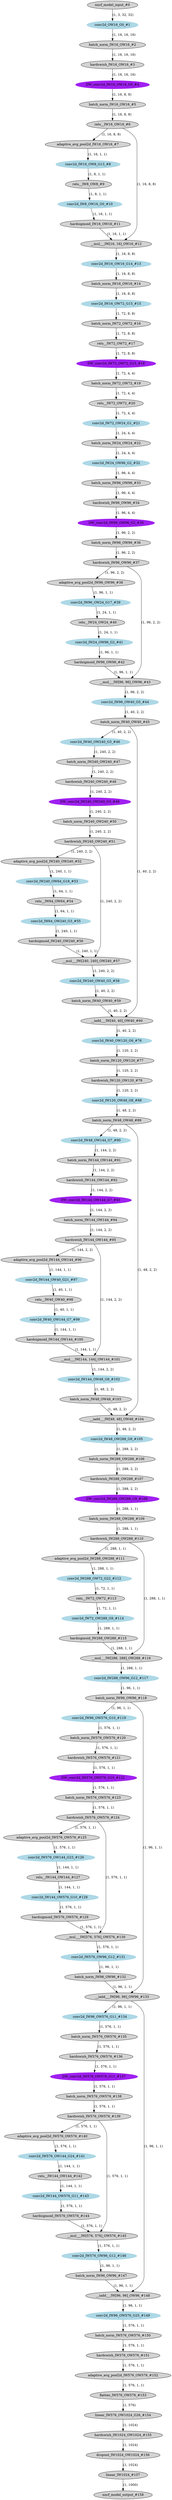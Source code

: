 strict digraph  {
"0 /nncf_model_input_0" [id=0, label="nncf_model_input_#0", style=filled, type=nncf_model_input];
"1 MobileNetV3/Sequential[features]/ConvBNActivation[0]/NNCFConv2d[0]/conv2d_0" [color=lightblue, id=1, label="conv2d_OW16_G0_#1", style=filled, type=conv2d];
"2 MobileNetV3/Sequential[features]/ConvBNActivation[0]/NNCFBatchNorm2d[1]/batch_norm_0" [id=2, label="batch_norm_IW16_OW16_#2", style=filled, type=batch_norm];
"3 MobileNetV3/Sequential[features]/ConvBNActivation[0]/Hardswish[2]/hardswish_0" [id=3, label="hardswish_IW16_OW16_#3", style=filled, type=hardswish];
"4 MobileNetV3/Sequential[features]/InvertedResidual[1]/Sequential[block]/ConvBNActivation[0]/NNCFConv2d[0]/conv2d_0" [color=purple, id=4, label="DW_conv2d_IW16_OW16_G0_#4", style=filled, type=conv2d];
"5 MobileNetV3/Sequential[features]/InvertedResidual[1]/Sequential[block]/ConvBNActivation[0]/NNCFBatchNorm2d[1]/batch_norm_0" [id=5, label="batch_norm_IW16_OW16_#5", style=filled, type=batch_norm];
"6 MobileNetV3/Sequential[features]/InvertedResidual[1]/Sequential[block]/ConvBNActivation[0]/ReLU[2]/relu__0" [id=6, label="relu__IW16_OW16_#6", style=filled, type=relu_];
"7 MobileNetV3/Sequential[features]/InvertedResidual[1]/Sequential[block]/SqueezeExcitation[1]/adaptive_avg_pool2d_0" [id=7, label="adaptive_avg_pool2d_IW16_OW16_#7", style=filled, type=adaptive_avg_pool2d];
"8 MobileNetV3/Sequential[features]/InvertedResidual[1]/Sequential[block]/SqueezeExcitation[1]/NNCFConv2d[fc1]/conv2d_0" [color=lightblue, id=8, label="conv2d_IW16_OW8_G13_#8", style=filled, type=conv2d];
"9 MobileNetV3/Sequential[features]/InvertedResidual[1]/Sequential[block]/SqueezeExcitation[1]/ReLU[relu]/relu__0" [id=9, label="relu__IW8_OW8_#9", style=filled, type=relu_];
"10 MobileNetV3/Sequential[features]/InvertedResidual[1]/Sequential[block]/SqueezeExcitation[1]/NNCFConv2d[fc2]/conv2d_0" [color=lightblue, id=10, label="conv2d_IW8_OW16_G0_#10", style=filled, type=conv2d];
"11 MobileNetV3/Sequential[features]/InvertedResidual[1]/Sequential[block]/SqueezeExcitation[1]/hardsigmoid_0" [id=11, label="hardsigmoid_IW16_OW16_#11", style=filled, type=hardsigmoid];
"12 MobileNetV3/Sequential[features]/InvertedResidual[1]/Sequential[block]/SqueezeExcitation[1]/__mul___0" [id=12, label="__mul___IW[16, 16]_OW16_#12", style=filled, type=__mul__];
"13 MobileNetV3/Sequential[features]/InvertedResidual[1]/Sequential[block]/ConvBNActivation[2]/NNCFConv2d[0]/conv2d_0" [color=lightblue, id=13, label="conv2d_IW16_OW16_G14_#13", style=filled, type=conv2d];
"14 MobileNetV3/Sequential[features]/InvertedResidual[1]/Sequential[block]/ConvBNActivation[2]/NNCFBatchNorm2d[1]/batch_norm_0" [id=14, label="batch_norm_IW16_OW16_#14", style=filled, type=batch_norm];
"15 MobileNetV3/Sequential[features]/InvertedResidual[2]/Sequential[block]/ConvBNActivation[0]/NNCFConv2d[0]/conv2d_0" [color=lightblue, id=15, label="conv2d_IW16_OW72_G15_#15", style=filled, type=conv2d];
"16 MobileNetV3/Sequential[features]/InvertedResidual[2]/Sequential[block]/ConvBNActivation[0]/NNCFBatchNorm2d[1]/batch_norm_0" [id=16, label="batch_norm_IW72_OW72_#16", style=filled, type=batch_norm];
"17 MobileNetV3/Sequential[features]/InvertedResidual[2]/Sequential[block]/ConvBNActivation[0]/ReLU[2]/relu__0" [id=17, label="relu__IW72_OW72_#17", style=filled, type=relu_];
"18 MobileNetV3/Sequential[features]/InvertedResidual[2]/Sequential[block]/ConvBNActivation[1]/NNCFConv2d[0]/conv2d_0" [color=purple, id=18, label="DW_conv2d_IW72_OW72_G15_#18", style=filled, type=conv2d];
"19 MobileNetV3/Sequential[features]/InvertedResidual[2]/Sequential[block]/ConvBNActivation[1]/NNCFBatchNorm2d[1]/batch_norm_0" [id=19, label="batch_norm_IW72_OW72_#19", style=filled, type=batch_norm];
"20 MobileNetV3/Sequential[features]/InvertedResidual[2]/Sequential[block]/ConvBNActivation[1]/ReLU[2]/relu__0" [id=20, label="relu__IW72_OW72_#20", style=filled, type=relu_];
"21 MobileNetV3/Sequential[features]/InvertedResidual[2]/Sequential[block]/ConvBNActivation[2]/NNCFConv2d[0]/conv2d_0" [color=lightblue, id=21, label="conv2d_IW72_OW24_G1_#21", style=filled, type=conv2d];
"22 MobileNetV3/Sequential[features]/InvertedResidual[2]/Sequential[block]/ConvBNActivation[2]/NNCFBatchNorm2d[1]/batch_norm_0" [id=22, label="batch_norm_IW24_OW24_#22", style=filled, type=batch_norm];
"23 MobileNetV3/Sequential[features]/InvertedResidual[4]/Sequential[block]/ConvBNActivation[0]/NNCFConv2d[0]/conv2d_0" [color=lightblue, id=23, label="conv2d_IW24_OW96_G2_#32", style=filled, type=conv2d];
"24 MobileNetV3/Sequential[features]/InvertedResidual[4]/Sequential[block]/ConvBNActivation[0]/NNCFBatchNorm2d[1]/batch_norm_0" [id=24, label="batch_norm_IW96_OW96_#33", style=filled, type=batch_norm];
"25 MobileNetV3/Sequential[features]/InvertedResidual[4]/Sequential[block]/ConvBNActivation[0]/Hardswish[2]/hardswish_0" [id=25, label="hardswish_IW96_OW96_#34", style=filled, type=hardswish];
"26 MobileNetV3/Sequential[features]/InvertedResidual[4]/Sequential[block]/ConvBNActivation[1]/NNCFConv2d[0]/conv2d_0" [color=purple, id=26, label="DW_conv2d_IW96_OW96_G2_#35", style=filled, type=conv2d];
"27 MobileNetV3/Sequential[features]/InvertedResidual[4]/Sequential[block]/ConvBNActivation[1]/NNCFBatchNorm2d[1]/batch_norm_0" [id=27, label="batch_norm_IW96_OW96_#36", style=filled, type=batch_norm];
"28 MobileNetV3/Sequential[features]/InvertedResidual[4]/Sequential[block]/ConvBNActivation[1]/Hardswish[2]/hardswish_0" [id=28, label="hardswish_IW96_OW96_#37", style=filled, type=hardswish];
"29 MobileNetV3/Sequential[features]/InvertedResidual[4]/Sequential[block]/SqueezeExcitation[2]/adaptive_avg_pool2d_0" [id=29, label="adaptive_avg_pool2d_IW96_OW96_#38", style=filled, type=adaptive_avg_pool2d];
"30 MobileNetV3/Sequential[features]/InvertedResidual[4]/Sequential[block]/SqueezeExcitation[2]/NNCFConv2d[fc1]/conv2d_0" [color=lightblue, id=30, label="conv2d_IW96_OW24_G17_#39", style=filled, type=conv2d];
"31 MobileNetV3/Sequential[features]/InvertedResidual[4]/Sequential[block]/SqueezeExcitation[2]/ReLU[relu]/relu__0" [id=31, label="relu__IW24_OW24_#40", style=filled, type=relu_];
"32 MobileNetV3/Sequential[features]/InvertedResidual[4]/Sequential[block]/SqueezeExcitation[2]/NNCFConv2d[fc2]/conv2d_0" [color=lightblue, id=32, label="conv2d_IW24_OW96_G2_#41", style=filled, type=conv2d];
"33 MobileNetV3/Sequential[features]/InvertedResidual[4]/Sequential[block]/SqueezeExcitation[2]/hardsigmoid_0" [id=33, label="hardsigmoid_IW96_OW96_#42", style=filled, type=hardsigmoid];
"34 MobileNetV3/Sequential[features]/InvertedResidual[4]/Sequential[block]/SqueezeExcitation[2]/__mul___0" [id=34, label="__mul___IW[96, 96]_OW96_#43", style=filled, type=__mul__];
"35 MobileNetV3/Sequential[features]/InvertedResidual[4]/Sequential[block]/ConvBNActivation[3]/NNCFConv2d[0]/conv2d_0" [color=lightblue, id=35, label="conv2d_IW96_OW40_G5_#44", style=filled, type=conv2d];
"36 MobileNetV3/Sequential[features]/InvertedResidual[4]/Sequential[block]/ConvBNActivation[3]/NNCFBatchNorm2d[1]/batch_norm_0" [id=36, label="batch_norm_IW40_OW40_#45", style=filled, type=batch_norm];
"37 MobileNetV3/Sequential[features]/InvertedResidual[5]/Sequential[block]/ConvBNActivation[0]/NNCFConv2d[0]/conv2d_0" [color=lightblue, id=37, label="conv2d_IW40_OW240_G3_#46", style=filled, type=conv2d];
"38 MobileNetV3/Sequential[features]/InvertedResidual[5]/Sequential[block]/ConvBNActivation[0]/NNCFBatchNorm2d[1]/batch_norm_0" [id=38, label="batch_norm_IW240_OW240_#47", style=filled, type=batch_norm];
"39 MobileNetV3/Sequential[features]/InvertedResidual[5]/Sequential[block]/ConvBNActivation[0]/Hardswish[2]/hardswish_0" [id=39, label="hardswish_IW240_OW240_#48", style=filled, type=hardswish];
"40 MobileNetV3/Sequential[features]/InvertedResidual[5]/Sequential[block]/ConvBNActivation[1]/NNCFConv2d[0]/conv2d_0" [color=purple, id=40, label="DW_conv2d_IW240_OW240_G3_#49", style=filled, type=conv2d];
"41 MobileNetV3/Sequential[features]/InvertedResidual[5]/Sequential[block]/ConvBNActivation[1]/NNCFBatchNorm2d[1]/batch_norm_0" [id=41, label="batch_norm_IW240_OW240_#50", style=filled, type=batch_norm];
"42 MobileNetV3/Sequential[features]/InvertedResidual[5]/Sequential[block]/ConvBNActivation[1]/Hardswish[2]/hardswish_0" [id=42, label="hardswish_IW240_OW240_#51", style=filled, type=hardswish];
"43 MobileNetV3/Sequential[features]/InvertedResidual[5]/Sequential[block]/SqueezeExcitation[2]/adaptive_avg_pool2d_0" [id=43, label="adaptive_avg_pool2d_IW240_OW240_#52", style=filled, type=adaptive_avg_pool2d];
"44 MobileNetV3/Sequential[features]/InvertedResidual[5]/Sequential[block]/SqueezeExcitation[2]/NNCFConv2d[fc1]/conv2d_0" [color=lightblue, id=44, label="conv2d_IW240_OW64_G18_#53", style=filled, type=conv2d];
"45 MobileNetV3/Sequential[features]/InvertedResidual[5]/Sequential[block]/SqueezeExcitation[2]/ReLU[relu]/relu__0" [id=45, label="relu__IW64_OW64_#54", style=filled, type=relu_];
"46 MobileNetV3/Sequential[features]/InvertedResidual[5]/Sequential[block]/SqueezeExcitation[2]/NNCFConv2d[fc2]/conv2d_0" [color=lightblue, id=46, label="conv2d_IW64_OW240_G3_#55", style=filled, type=conv2d];
"47 MobileNetV3/Sequential[features]/InvertedResidual[5]/Sequential[block]/SqueezeExcitation[2]/hardsigmoid_0" [id=47, label="hardsigmoid_IW240_OW240_#56", style=filled, type=hardsigmoid];
"48 MobileNetV3/Sequential[features]/InvertedResidual[5]/Sequential[block]/SqueezeExcitation[2]/__mul___0" [id=48, label="__mul___IW[240, 240]_OW240_#57", style=filled, type=__mul__];
"49 MobileNetV3/Sequential[features]/InvertedResidual[5]/Sequential[block]/ConvBNActivation[3]/NNCFConv2d[0]/conv2d_0" [color=lightblue, id=49, label="conv2d_IW240_OW40_G5_#58", style=filled, type=conv2d];
"50 MobileNetV3/Sequential[features]/InvertedResidual[5]/Sequential[block]/ConvBNActivation[3]/NNCFBatchNorm2d[1]/batch_norm_0" [id=50, label="batch_norm_IW40_OW40_#59", style=filled, type=batch_norm];
"51 MobileNetV3/Sequential[features]/InvertedResidual[5]/__iadd___0" [id=51, label="__iadd___IW[40, 40]_OW40_#60", style=filled, type=__iadd__];
"52 MobileNetV3/Sequential[features]/InvertedResidual[7]/Sequential[block]/ConvBNActivation[0]/NNCFConv2d[0]/conv2d_0" [color=lightblue, id=52, label="conv2d_IW40_OW120_G6_#76", style=filled, type=conv2d];
"53 MobileNetV3/Sequential[features]/InvertedResidual[7]/Sequential[block]/ConvBNActivation[0]/NNCFBatchNorm2d[1]/batch_norm_0" [id=53, label="batch_norm_IW120_OW120_#77", style=filled, type=batch_norm];
"54 MobileNetV3/Sequential[features]/InvertedResidual[7]/Sequential[block]/ConvBNActivation[0]/Hardswish[2]/hardswish_0" [id=54, label="hardswish_IW120_OW120_#78", style=filled, type=hardswish];
"55 MobileNetV3/Sequential[features]/InvertedResidual[7]/Sequential[block]/ConvBNActivation[3]/NNCFConv2d[0]/conv2d_0" [color=lightblue, id=55, label="conv2d_IW120_OW48_G8_#88", style=filled, type=conv2d];
"56 MobileNetV3/Sequential[features]/InvertedResidual[7]/Sequential[block]/ConvBNActivation[3]/NNCFBatchNorm2d[1]/batch_norm_0" [id=56, label="batch_norm_IW48_OW48_#89", style=filled, type=batch_norm];
"57 MobileNetV3/Sequential[features]/InvertedResidual[8]/Sequential[block]/ConvBNActivation[0]/NNCFConv2d[0]/conv2d_0" [color=lightblue, id=57, label="conv2d_IW48_OW144_G7_#90", style=filled, type=conv2d];
"58 MobileNetV3/Sequential[features]/InvertedResidual[8]/Sequential[block]/ConvBNActivation[0]/NNCFBatchNorm2d[1]/batch_norm_0" [id=58, label="batch_norm_IW144_OW144_#91", style=filled, type=batch_norm];
"59 MobileNetV3/Sequential[features]/InvertedResidual[8]/Sequential[block]/ConvBNActivation[0]/Hardswish[2]/hardswish_0" [id=59, label="hardswish_IW144_OW144_#92", style=filled, type=hardswish];
"60 MobileNetV3/Sequential[features]/InvertedResidual[8]/Sequential[block]/ConvBNActivation[1]/NNCFConv2d[0]/conv2d_0" [color=purple, id=60, label="DW_conv2d_IW144_OW144_G7_#93", style=filled, type=conv2d];
"61 MobileNetV3/Sequential[features]/InvertedResidual[8]/Sequential[block]/ConvBNActivation[1]/NNCFBatchNorm2d[1]/batch_norm_0" [id=61, label="batch_norm_IW144_OW144_#94", style=filled, type=batch_norm];
"62 MobileNetV3/Sequential[features]/InvertedResidual[8]/Sequential[block]/ConvBNActivation[1]/Hardswish[2]/hardswish_0" [id=62, label="hardswish_IW144_OW144_#95", style=filled, type=hardswish];
"63 MobileNetV3/Sequential[features]/InvertedResidual[8]/Sequential[block]/SqueezeExcitation[2]/adaptive_avg_pool2d_0" [id=63, label="adaptive_avg_pool2d_IW144_OW144_#96", style=filled, type=adaptive_avg_pool2d];
"64 MobileNetV3/Sequential[features]/InvertedResidual[8]/Sequential[block]/SqueezeExcitation[2]/NNCFConv2d[fc1]/conv2d_0" [color=lightblue, id=64, label="conv2d_IW144_OW40_G21_#97", style=filled, type=conv2d];
"65 MobileNetV3/Sequential[features]/InvertedResidual[8]/Sequential[block]/SqueezeExcitation[2]/ReLU[relu]/relu__0" [id=65, label="relu__IW40_OW40_#98", style=filled, type=relu_];
"66 MobileNetV3/Sequential[features]/InvertedResidual[8]/Sequential[block]/SqueezeExcitation[2]/NNCFConv2d[fc2]/conv2d_0" [color=lightblue, id=66, label="conv2d_IW40_OW144_G7_#99", style=filled, type=conv2d];
"67 MobileNetV3/Sequential[features]/InvertedResidual[8]/Sequential[block]/SqueezeExcitation[2]/hardsigmoid_0" [id=67, label="hardsigmoid_IW144_OW144_#100", style=filled, type=hardsigmoid];
"68 MobileNetV3/Sequential[features]/InvertedResidual[8]/Sequential[block]/SqueezeExcitation[2]/__mul___0" [id=68, label="__mul___IW[144, 144]_OW144_#101", style=filled, type=__mul__];
"69 MobileNetV3/Sequential[features]/InvertedResidual[8]/Sequential[block]/ConvBNActivation[3]/NNCFConv2d[0]/conv2d_0" [color=lightblue, id=69, label="conv2d_IW144_OW48_G8_#102", style=filled, type=conv2d];
"70 MobileNetV3/Sequential[features]/InvertedResidual[8]/Sequential[block]/ConvBNActivation[3]/NNCFBatchNorm2d[1]/batch_norm_0" [id=70, label="batch_norm_IW48_OW48_#103", style=filled, type=batch_norm];
"71 MobileNetV3/Sequential[features]/InvertedResidual[8]/__iadd___0" [id=71, label="__iadd___IW[48, 48]_OW48_#104", style=filled, type=__iadd__];
"72 MobileNetV3/Sequential[features]/InvertedResidual[9]/Sequential[block]/ConvBNActivation[0]/NNCFConv2d[0]/conv2d_0" [color=lightblue, id=72, label="conv2d_IW48_OW288_G9_#105", style=filled, type=conv2d];
"73 MobileNetV3/Sequential[features]/InvertedResidual[9]/Sequential[block]/ConvBNActivation[0]/NNCFBatchNorm2d[1]/batch_norm_0" [id=73, label="batch_norm_IW288_OW288_#106", style=filled, type=batch_norm];
"74 MobileNetV3/Sequential[features]/InvertedResidual[9]/Sequential[block]/ConvBNActivation[0]/Hardswish[2]/hardswish_0" [id=74, label="hardswish_IW288_OW288_#107", style=filled, type=hardswish];
"75 MobileNetV3/Sequential[features]/InvertedResidual[9]/Sequential[block]/ConvBNActivation[1]/NNCFConv2d[0]/conv2d_0" [color=purple, id=75, label="DW_conv2d_IW288_OW288_G9_#108", style=filled, type=conv2d];
"76 MobileNetV3/Sequential[features]/InvertedResidual[9]/Sequential[block]/ConvBNActivation[1]/NNCFBatchNorm2d[1]/batch_norm_0" [id=76, label="batch_norm_IW288_OW288_#109", style=filled, type=batch_norm];
"77 MobileNetV3/Sequential[features]/InvertedResidual[9]/Sequential[block]/ConvBNActivation[1]/Hardswish[2]/hardswish_0" [id=77, label="hardswish_IW288_OW288_#110", style=filled, type=hardswish];
"78 MobileNetV3/Sequential[features]/InvertedResidual[9]/Sequential[block]/SqueezeExcitation[2]/adaptive_avg_pool2d_0" [id=78, label="adaptive_avg_pool2d_IW288_OW288_#111", style=filled, type=adaptive_avg_pool2d];
"79 MobileNetV3/Sequential[features]/InvertedResidual[9]/Sequential[block]/SqueezeExcitation[2]/NNCFConv2d[fc1]/conv2d_0" [color=lightblue, id=79, label="conv2d_IW288_OW72_G22_#112", style=filled, type=conv2d];
"80 MobileNetV3/Sequential[features]/InvertedResidual[9]/Sequential[block]/SqueezeExcitation[2]/ReLU[relu]/relu__0" [id=80, label="relu__IW72_OW72_#113", style=filled, type=relu_];
"81 MobileNetV3/Sequential[features]/InvertedResidual[9]/Sequential[block]/SqueezeExcitation[2]/NNCFConv2d[fc2]/conv2d_0" [color=lightblue, id=81, label="conv2d_IW72_OW288_G9_#114", style=filled, type=conv2d];
"82 MobileNetV3/Sequential[features]/InvertedResidual[9]/Sequential[block]/SqueezeExcitation[2]/hardsigmoid_0" [id=82, label="hardsigmoid_IW288_OW288_#115", style=filled, type=hardsigmoid];
"83 MobileNetV3/Sequential[features]/InvertedResidual[9]/Sequential[block]/SqueezeExcitation[2]/__mul___0" [id=83, label="__mul___IW[288, 288]_OW288_#116", style=filled, type=__mul__];
"84 MobileNetV3/Sequential[features]/InvertedResidual[9]/Sequential[block]/ConvBNActivation[3]/NNCFConv2d[0]/conv2d_0" [color=lightblue, id=84, label="conv2d_IW288_OW96_G12_#117", style=filled, type=conv2d];
"85 MobileNetV3/Sequential[features]/InvertedResidual[9]/Sequential[block]/ConvBNActivation[3]/NNCFBatchNorm2d[1]/batch_norm_0" [id=85, label="batch_norm_IW96_OW96_#118", style=filled, type=batch_norm];
"86 MobileNetV3/Sequential[features]/InvertedResidual[10]/Sequential[block]/ConvBNActivation[0]/NNCFConv2d[0]/conv2d_0" [color=lightblue, id=86, label="conv2d_IW96_OW576_G10_#119", style=filled, type=conv2d];
"87 MobileNetV3/Sequential[features]/InvertedResidual[10]/Sequential[block]/ConvBNActivation[0]/NNCFBatchNorm2d[1]/batch_norm_0" [id=87, label="batch_norm_IW576_OW576_#120", style=filled, type=batch_norm];
"88 MobileNetV3/Sequential[features]/InvertedResidual[10]/Sequential[block]/ConvBNActivation[0]/Hardswish[2]/hardswish_0" [id=88, label="hardswish_IW576_OW576_#121", style=filled, type=hardswish];
"89 MobileNetV3/Sequential[features]/InvertedResidual[10]/Sequential[block]/ConvBNActivation[1]/NNCFConv2d[0]/conv2d_0" [color=purple, id=89, label="DW_conv2d_IW576_OW576_G10_#122", style=filled, type=conv2d];
"90 MobileNetV3/Sequential[features]/InvertedResidual[10]/Sequential[block]/ConvBNActivation[1]/NNCFBatchNorm2d[1]/batch_norm_0" [id=90, label="batch_norm_IW576_OW576_#123", style=filled, type=batch_norm];
"91 MobileNetV3/Sequential[features]/InvertedResidual[10]/Sequential[block]/ConvBNActivation[1]/Hardswish[2]/hardswish_0" [id=91, label="hardswish_IW576_OW576_#124", style=filled, type=hardswish];
"92 MobileNetV3/Sequential[features]/InvertedResidual[10]/Sequential[block]/SqueezeExcitation[2]/adaptive_avg_pool2d_0" [id=92, label="adaptive_avg_pool2d_IW576_OW576_#125", style=filled, type=adaptive_avg_pool2d];
"93 MobileNetV3/Sequential[features]/InvertedResidual[10]/Sequential[block]/SqueezeExcitation[2]/NNCFConv2d[fc1]/conv2d_0" [color=lightblue, id=93, label="conv2d_IW576_OW144_G23_#126", style=filled, type=conv2d];
"94 MobileNetV3/Sequential[features]/InvertedResidual[10]/Sequential[block]/SqueezeExcitation[2]/ReLU[relu]/relu__0" [id=94, label="relu__IW144_OW144_#127", style=filled, type=relu_];
"95 MobileNetV3/Sequential[features]/InvertedResidual[10]/Sequential[block]/SqueezeExcitation[2]/NNCFConv2d[fc2]/conv2d_0" [color=lightblue, id=95, label="conv2d_IW144_OW576_G10_#128", style=filled, type=conv2d];
"96 MobileNetV3/Sequential[features]/InvertedResidual[10]/Sequential[block]/SqueezeExcitation[2]/hardsigmoid_0" [id=96, label="hardsigmoid_IW576_OW576_#129", style=filled, type=hardsigmoid];
"97 MobileNetV3/Sequential[features]/InvertedResidual[10]/Sequential[block]/SqueezeExcitation[2]/__mul___0" [id=97, label="__mul___IW[576, 576]_OW576_#130", style=filled, type=__mul__];
"98 MobileNetV3/Sequential[features]/InvertedResidual[10]/Sequential[block]/ConvBNActivation[3]/NNCFConv2d[0]/conv2d_0" [color=lightblue, id=98, label="conv2d_IW576_OW96_G12_#131", style=filled, type=conv2d];
"99 MobileNetV3/Sequential[features]/InvertedResidual[10]/Sequential[block]/ConvBNActivation[3]/NNCFBatchNorm2d[1]/batch_norm_0" [id=99, label="batch_norm_IW96_OW96_#132", style=filled, type=batch_norm];
"100 MobileNetV3/Sequential[features]/InvertedResidual[10]/__iadd___0" [id=100, label="__iadd___IW[96, 96]_OW96_#133", style=filled, type=__iadd__];
"101 MobileNetV3/Sequential[features]/InvertedResidual[11]/Sequential[block]/ConvBNActivation[0]/NNCFConv2d[0]/conv2d_0" [color=lightblue, id=101, label="conv2d_IW96_OW576_G11_#134", style=filled, type=conv2d];
"102 MobileNetV3/Sequential[features]/InvertedResidual[11]/Sequential[block]/ConvBNActivation[0]/NNCFBatchNorm2d[1]/batch_norm_0" [id=102, label="batch_norm_IW576_OW576_#135", style=filled, type=batch_norm];
"103 MobileNetV3/Sequential[features]/InvertedResidual[11]/Sequential[block]/ConvBNActivation[0]/Hardswish[2]/hardswish_0" [id=103, label="hardswish_IW576_OW576_#136", style=filled, type=hardswish];
"104 MobileNetV3/Sequential[features]/InvertedResidual[11]/Sequential[block]/ConvBNActivation[1]/NNCFConv2d[0]/conv2d_0" [color=purple, id=104, label="DW_conv2d_IW576_OW576_G11_#137", style=filled, type=conv2d];
"105 MobileNetV3/Sequential[features]/InvertedResidual[11]/Sequential[block]/ConvBNActivation[1]/NNCFBatchNorm2d[1]/batch_norm_0" [id=105, label="batch_norm_IW576_OW576_#138", style=filled, type=batch_norm];
"106 MobileNetV3/Sequential[features]/InvertedResidual[11]/Sequential[block]/ConvBNActivation[1]/Hardswish[2]/hardswish_0" [id=106, label="hardswish_IW576_OW576_#139", style=filled, type=hardswish];
"107 MobileNetV3/Sequential[features]/InvertedResidual[11]/Sequential[block]/SqueezeExcitation[2]/adaptive_avg_pool2d_0" [id=107, label="adaptive_avg_pool2d_IW576_OW576_#140", style=filled, type=adaptive_avg_pool2d];
"108 MobileNetV3/Sequential[features]/InvertedResidual[11]/Sequential[block]/SqueezeExcitation[2]/NNCFConv2d[fc1]/conv2d_0" [color=lightblue, id=108, label="conv2d_IW576_OW144_G24_#141", style=filled, type=conv2d];
"109 MobileNetV3/Sequential[features]/InvertedResidual[11]/Sequential[block]/SqueezeExcitation[2]/ReLU[relu]/relu__0" [id=109, label="relu__IW144_OW144_#142", style=filled, type=relu_];
"110 MobileNetV3/Sequential[features]/InvertedResidual[11]/Sequential[block]/SqueezeExcitation[2]/NNCFConv2d[fc2]/conv2d_0" [color=lightblue, id=110, label="conv2d_IW144_OW576_G11_#143", style=filled, type=conv2d];
"111 MobileNetV3/Sequential[features]/InvertedResidual[11]/Sequential[block]/SqueezeExcitation[2]/hardsigmoid_0" [id=111, label="hardsigmoid_IW576_OW576_#144", style=filled, type=hardsigmoid];
"112 MobileNetV3/Sequential[features]/InvertedResidual[11]/Sequential[block]/SqueezeExcitation[2]/__mul___0" [id=112, label="__mul___IW[576, 576]_OW576_#145", style=filled, type=__mul__];
"113 MobileNetV3/Sequential[features]/InvertedResidual[11]/Sequential[block]/ConvBNActivation[3]/NNCFConv2d[0]/conv2d_0" [color=lightblue, id=113, label="conv2d_IW576_OW96_G12_#146", style=filled, type=conv2d];
"114 MobileNetV3/Sequential[features]/InvertedResidual[11]/Sequential[block]/ConvBNActivation[3]/NNCFBatchNorm2d[1]/batch_norm_0" [id=114, label="batch_norm_IW96_OW96_#147", style=filled, type=batch_norm];
"115 MobileNetV3/Sequential[features]/InvertedResidual[11]/__iadd___0" [id=115, label="__iadd___IW[96, 96]_OW96_#148", style=filled, type=__iadd__];
"116 MobileNetV3/Sequential[features]/ConvBNActivation[12]/NNCFConv2d[0]/conv2d_0" [color=lightblue, id=116, label="conv2d_IW96_OW576_G25_#149", style=filled, type=conv2d];
"117 MobileNetV3/Sequential[features]/ConvBNActivation[12]/NNCFBatchNorm2d[1]/batch_norm_0" [id=117, label="batch_norm_IW576_OW576_#150", style=filled, type=batch_norm];
"118 MobileNetV3/Sequential[features]/ConvBNActivation[12]/Hardswish[2]/hardswish_0" [id=118, label="hardswish_IW576_OW576_#151", style=filled, type=hardswish];
"119 MobileNetV3/AdaptiveAvgPool2d[avgpool]/adaptive_avg_pool2d_0" [id=119, label="adaptive_avg_pool2d_IW576_OW576_#152", style=filled, type=adaptive_avg_pool2d];
"120 MobileNetV3/flatten_0" [id=120, label="flatten_IW576_OW576_#153", style=filled, type=flatten];
"121 MobileNetV3/Sequential[classifier]/NNCFLinear[0]/linear_0" [id=121, label="linear_IW576_OW1024_G26_#154", style=filled, type=linear];
"122 MobileNetV3/Sequential[classifier]/Hardswish[1]/hardswish_0" [id=122, label="hardswish_IW1024_OW1024_#155", style=filled, type=hardswish];
"123 MobileNetV3/Sequential[classifier]/Dropout[2]/dropout_0" [id=123, label="dropout_IW1024_OW1024_#156", style=filled, type=dropout];
"124 MobileNetV3/Sequential[classifier]/NNCFLinear[3]/linear_0" [id=124, label="linear_IW1024_#157", style=filled, type=linear];
"125 /nncf_model_output_0" [id=125, label="nncf_model_output_#158", style=filled, type=nncf_model_output];
"0 /nncf_model_input_0" -> "1 MobileNetV3/Sequential[features]/ConvBNActivation[0]/NNCFConv2d[0]/conv2d_0"  [label="(1, 3, 32, 32)", style=solid];
"1 MobileNetV3/Sequential[features]/ConvBNActivation[0]/NNCFConv2d[0]/conv2d_0" -> "2 MobileNetV3/Sequential[features]/ConvBNActivation[0]/NNCFBatchNorm2d[1]/batch_norm_0"  [label="(1, 16, 16, 16)", style=solid];
"2 MobileNetV3/Sequential[features]/ConvBNActivation[0]/NNCFBatchNorm2d[1]/batch_norm_0" -> "3 MobileNetV3/Sequential[features]/ConvBNActivation[0]/Hardswish[2]/hardswish_0"  [label="(1, 16, 16, 16)", style=solid];
"3 MobileNetV3/Sequential[features]/ConvBNActivation[0]/Hardswish[2]/hardswish_0" -> "4 MobileNetV3/Sequential[features]/InvertedResidual[1]/Sequential[block]/ConvBNActivation[0]/NNCFConv2d[0]/conv2d_0"  [label="(1, 16, 16, 16)", style=solid];
"4 MobileNetV3/Sequential[features]/InvertedResidual[1]/Sequential[block]/ConvBNActivation[0]/NNCFConv2d[0]/conv2d_0" -> "5 MobileNetV3/Sequential[features]/InvertedResidual[1]/Sequential[block]/ConvBNActivation[0]/NNCFBatchNorm2d[1]/batch_norm_0"  [label="(1, 16, 8, 8)", style=solid];
"5 MobileNetV3/Sequential[features]/InvertedResidual[1]/Sequential[block]/ConvBNActivation[0]/NNCFBatchNorm2d[1]/batch_norm_0" -> "6 MobileNetV3/Sequential[features]/InvertedResidual[1]/Sequential[block]/ConvBNActivation[0]/ReLU[2]/relu__0"  [label="(1, 16, 8, 8)", style=solid];
"6 MobileNetV3/Sequential[features]/InvertedResidual[1]/Sequential[block]/ConvBNActivation[0]/ReLU[2]/relu__0" -> "7 MobileNetV3/Sequential[features]/InvertedResidual[1]/Sequential[block]/SqueezeExcitation[1]/adaptive_avg_pool2d_0"  [label="(1, 16, 8, 8)", style=solid];
"7 MobileNetV3/Sequential[features]/InvertedResidual[1]/Sequential[block]/SqueezeExcitation[1]/adaptive_avg_pool2d_0" -> "8 MobileNetV3/Sequential[features]/InvertedResidual[1]/Sequential[block]/SqueezeExcitation[1]/NNCFConv2d[fc1]/conv2d_0"  [label="(1, 16, 1, 1)", style=solid];
"8 MobileNetV3/Sequential[features]/InvertedResidual[1]/Sequential[block]/SqueezeExcitation[1]/NNCFConv2d[fc1]/conv2d_0" -> "9 MobileNetV3/Sequential[features]/InvertedResidual[1]/Sequential[block]/SqueezeExcitation[1]/ReLU[relu]/relu__0"  [label="(1, 8, 1, 1)", style=solid];
"6 MobileNetV3/Sequential[features]/InvertedResidual[1]/Sequential[block]/ConvBNActivation[0]/ReLU[2]/relu__0" -> "12 MobileNetV3/Sequential[features]/InvertedResidual[1]/Sequential[block]/SqueezeExcitation[1]/__mul___0"  [label="(1, 16, 8, 8)", style=solid];
"9 MobileNetV3/Sequential[features]/InvertedResidual[1]/Sequential[block]/SqueezeExcitation[1]/ReLU[relu]/relu__0" -> "10 MobileNetV3/Sequential[features]/InvertedResidual[1]/Sequential[block]/SqueezeExcitation[1]/NNCFConv2d[fc2]/conv2d_0"  [label="(1, 8, 1, 1)", style=solid];
"10 MobileNetV3/Sequential[features]/InvertedResidual[1]/Sequential[block]/SqueezeExcitation[1]/NNCFConv2d[fc2]/conv2d_0" -> "11 MobileNetV3/Sequential[features]/InvertedResidual[1]/Sequential[block]/SqueezeExcitation[1]/hardsigmoid_0"  [label="(1, 16, 1, 1)", style=solid];
"11 MobileNetV3/Sequential[features]/InvertedResidual[1]/Sequential[block]/SqueezeExcitation[1]/hardsigmoid_0" -> "12 MobileNetV3/Sequential[features]/InvertedResidual[1]/Sequential[block]/SqueezeExcitation[1]/__mul___0"  [label="(1, 16, 1, 1)", style=solid];
"12 MobileNetV3/Sequential[features]/InvertedResidual[1]/Sequential[block]/SqueezeExcitation[1]/__mul___0" -> "13 MobileNetV3/Sequential[features]/InvertedResidual[1]/Sequential[block]/ConvBNActivation[2]/NNCFConv2d[0]/conv2d_0"  [label="(1, 16, 8, 8)", style=solid];
"13 MobileNetV3/Sequential[features]/InvertedResidual[1]/Sequential[block]/ConvBNActivation[2]/NNCFConv2d[0]/conv2d_0" -> "14 MobileNetV3/Sequential[features]/InvertedResidual[1]/Sequential[block]/ConvBNActivation[2]/NNCFBatchNorm2d[1]/batch_norm_0"  [label="(1, 16, 8, 8)", style=solid];
"14 MobileNetV3/Sequential[features]/InvertedResidual[1]/Sequential[block]/ConvBNActivation[2]/NNCFBatchNorm2d[1]/batch_norm_0" -> "15 MobileNetV3/Sequential[features]/InvertedResidual[2]/Sequential[block]/ConvBNActivation[0]/NNCFConv2d[0]/conv2d_0"  [label="(1, 16, 8, 8)", style=solid];
"15 MobileNetV3/Sequential[features]/InvertedResidual[2]/Sequential[block]/ConvBNActivation[0]/NNCFConv2d[0]/conv2d_0" -> "16 MobileNetV3/Sequential[features]/InvertedResidual[2]/Sequential[block]/ConvBNActivation[0]/NNCFBatchNorm2d[1]/batch_norm_0"  [label="(1, 72, 8, 8)", style=solid];
"16 MobileNetV3/Sequential[features]/InvertedResidual[2]/Sequential[block]/ConvBNActivation[0]/NNCFBatchNorm2d[1]/batch_norm_0" -> "17 MobileNetV3/Sequential[features]/InvertedResidual[2]/Sequential[block]/ConvBNActivation[0]/ReLU[2]/relu__0"  [label="(1, 72, 8, 8)", style=solid];
"17 MobileNetV3/Sequential[features]/InvertedResidual[2]/Sequential[block]/ConvBNActivation[0]/ReLU[2]/relu__0" -> "18 MobileNetV3/Sequential[features]/InvertedResidual[2]/Sequential[block]/ConvBNActivation[1]/NNCFConv2d[0]/conv2d_0"  [label="(1, 72, 8, 8)", style=solid];
"18 MobileNetV3/Sequential[features]/InvertedResidual[2]/Sequential[block]/ConvBNActivation[1]/NNCFConv2d[0]/conv2d_0" -> "19 MobileNetV3/Sequential[features]/InvertedResidual[2]/Sequential[block]/ConvBNActivation[1]/NNCFBatchNorm2d[1]/batch_norm_0"  [label="(1, 72, 4, 4)", style=solid];
"19 MobileNetV3/Sequential[features]/InvertedResidual[2]/Sequential[block]/ConvBNActivation[1]/NNCFBatchNorm2d[1]/batch_norm_0" -> "20 MobileNetV3/Sequential[features]/InvertedResidual[2]/Sequential[block]/ConvBNActivation[1]/ReLU[2]/relu__0"  [label="(1, 72, 4, 4)", style=solid];
"20 MobileNetV3/Sequential[features]/InvertedResidual[2]/Sequential[block]/ConvBNActivation[1]/ReLU[2]/relu__0" -> "21 MobileNetV3/Sequential[features]/InvertedResidual[2]/Sequential[block]/ConvBNActivation[2]/NNCFConv2d[0]/conv2d_0"  [label="(1, 72, 4, 4)", style=solid];
"21 MobileNetV3/Sequential[features]/InvertedResidual[2]/Sequential[block]/ConvBNActivation[2]/NNCFConv2d[0]/conv2d_0" -> "22 MobileNetV3/Sequential[features]/InvertedResidual[2]/Sequential[block]/ConvBNActivation[2]/NNCFBatchNorm2d[1]/batch_norm_0"  [label="(1, 24, 4, 4)", style=solid];
"22 MobileNetV3/Sequential[features]/InvertedResidual[2]/Sequential[block]/ConvBNActivation[2]/NNCFBatchNorm2d[1]/batch_norm_0" -> "23 MobileNetV3/Sequential[features]/InvertedResidual[4]/Sequential[block]/ConvBNActivation[0]/NNCFConv2d[0]/conv2d_0"  [label="(1, 24, 4, 4)", style=solid];
"23 MobileNetV3/Sequential[features]/InvertedResidual[4]/Sequential[block]/ConvBNActivation[0]/NNCFConv2d[0]/conv2d_0" -> "24 MobileNetV3/Sequential[features]/InvertedResidual[4]/Sequential[block]/ConvBNActivation[0]/NNCFBatchNorm2d[1]/batch_norm_0"  [label="(1, 96, 4, 4)", style=solid];
"24 MobileNetV3/Sequential[features]/InvertedResidual[4]/Sequential[block]/ConvBNActivation[0]/NNCFBatchNorm2d[1]/batch_norm_0" -> "25 MobileNetV3/Sequential[features]/InvertedResidual[4]/Sequential[block]/ConvBNActivation[0]/Hardswish[2]/hardswish_0"  [label="(1, 96, 4, 4)", style=solid];
"25 MobileNetV3/Sequential[features]/InvertedResidual[4]/Sequential[block]/ConvBNActivation[0]/Hardswish[2]/hardswish_0" -> "26 MobileNetV3/Sequential[features]/InvertedResidual[4]/Sequential[block]/ConvBNActivation[1]/NNCFConv2d[0]/conv2d_0"  [label="(1, 96, 4, 4)", style=solid];
"26 MobileNetV3/Sequential[features]/InvertedResidual[4]/Sequential[block]/ConvBNActivation[1]/NNCFConv2d[0]/conv2d_0" -> "27 MobileNetV3/Sequential[features]/InvertedResidual[4]/Sequential[block]/ConvBNActivation[1]/NNCFBatchNorm2d[1]/batch_norm_0"  [label="(1, 96, 2, 2)", style=solid];
"27 MobileNetV3/Sequential[features]/InvertedResidual[4]/Sequential[block]/ConvBNActivation[1]/NNCFBatchNorm2d[1]/batch_norm_0" -> "28 MobileNetV3/Sequential[features]/InvertedResidual[4]/Sequential[block]/ConvBNActivation[1]/Hardswish[2]/hardswish_0"  [label="(1, 96, 2, 2)", style=solid];
"28 MobileNetV3/Sequential[features]/InvertedResidual[4]/Sequential[block]/ConvBNActivation[1]/Hardswish[2]/hardswish_0" -> "29 MobileNetV3/Sequential[features]/InvertedResidual[4]/Sequential[block]/SqueezeExcitation[2]/adaptive_avg_pool2d_0"  [label="(1, 96, 2, 2)", style=solid];
"28 MobileNetV3/Sequential[features]/InvertedResidual[4]/Sequential[block]/ConvBNActivation[1]/Hardswish[2]/hardswish_0" -> "34 MobileNetV3/Sequential[features]/InvertedResidual[4]/Sequential[block]/SqueezeExcitation[2]/__mul___0"  [label="(1, 96, 2, 2)", style=solid];
"29 MobileNetV3/Sequential[features]/InvertedResidual[4]/Sequential[block]/SqueezeExcitation[2]/adaptive_avg_pool2d_0" -> "30 MobileNetV3/Sequential[features]/InvertedResidual[4]/Sequential[block]/SqueezeExcitation[2]/NNCFConv2d[fc1]/conv2d_0"  [label="(1, 96, 1, 1)", style=solid];
"30 MobileNetV3/Sequential[features]/InvertedResidual[4]/Sequential[block]/SqueezeExcitation[2]/NNCFConv2d[fc1]/conv2d_0" -> "31 MobileNetV3/Sequential[features]/InvertedResidual[4]/Sequential[block]/SqueezeExcitation[2]/ReLU[relu]/relu__0"  [label="(1, 24, 1, 1)", style=solid];
"31 MobileNetV3/Sequential[features]/InvertedResidual[4]/Sequential[block]/SqueezeExcitation[2]/ReLU[relu]/relu__0" -> "32 MobileNetV3/Sequential[features]/InvertedResidual[4]/Sequential[block]/SqueezeExcitation[2]/NNCFConv2d[fc2]/conv2d_0"  [label="(1, 24, 1, 1)", style=solid];
"32 MobileNetV3/Sequential[features]/InvertedResidual[4]/Sequential[block]/SqueezeExcitation[2]/NNCFConv2d[fc2]/conv2d_0" -> "33 MobileNetV3/Sequential[features]/InvertedResidual[4]/Sequential[block]/SqueezeExcitation[2]/hardsigmoid_0"  [label="(1, 96, 1, 1)", style=solid];
"33 MobileNetV3/Sequential[features]/InvertedResidual[4]/Sequential[block]/SqueezeExcitation[2]/hardsigmoid_0" -> "34 MobileNetV3/Sequential[features]/InvertedResidual[4]/Sequential[block]/SqueezeExcitation[2]/__mul___0"  [label="(1, 96, 1, 1)", style=solid];
"34 MobileNetV3/Sequential[features]/InvertedResidual[4]/Sequential[block]/SqueezeExcitation[2]/__mul___0" -> "35 MobileNetV3/Sequential[features]/InvertedResidual[4]/Sequential[block]/ConvBNActivation[3]/NNCFConv2d[0]/conv2d_0"  [label="(1, 96, 2, 2)", style=solid];
"35 MobileNetV3/Sequential[features]/InvertedResidual[4]/Sequential[block]/ConvBNActivation[3]/NNCFConv2d[0]/conv2d_0" -> "36 MobileNetV3/Sequential[features]/InvertedResidual[4]/Sequential[block]/ConvBNActivation[3]/NNCFBatchNorm2d[1]/batch_norm_0"  [label="(1, 40, 2, 2)", style=solid];
"36 MobileNetV3/Sequential[features]/InvertedResidual[4]/Sequential[block]/ConvBNActivation[3]/NNCFBatchNorm2d[1]/batch_norm_0" -> "37 MobileNetV3/Sequential[features]/InvertedResidual[5]/Sequential[block]/ConvBNActivation[0]/NNCFConv2d[0]/conv2d_0"  [label="(1, 40, 2, 2)", style=solid];
"36 MobileNetV3/Sequential[features]/InvertedResidual[4]/Sequential[block]/ConvBNActivation[3]/NNCFBatchNorm2d[1]/batch_norm_0" -> "51 MobileNetV3/Sequential[features]/InvertedResidual[5]/__iadd___0"  [label="(1, 40, 2, 2)", style=solid];
"37 MobileNetV3/Sequential[features]/InvertedResidual[5]/Sequential[block]/ConvBNActivation[0]/NNCFConv2d[0]/conv2d_0" -> "38 MobileNetV3/Sequential[features]/InvertedResidual[5]/Sequential[block]/ConvBNActivation[0]/NNCFBatchNorm2d[1]/batch_norm_0"  [label="(1, 240, 2, 2)", style=solid];
"38 MobileNetV3/Sequential[features]/InvertedResidual[5]/Sequential[block]/ConvBNActivation[0]/NNCFBatchNorm2d[1]/batch_norm_0" -> "39 MobileNetV3/Sequential[features]/InvertedResidual[5]/Sequential[block]/ConvBNActivation[0]/Hardswish[2]/hardswish_0"  [label="(1, 240, 2, 2)", style=solid];
"39 MobileNetV3/Sequential[features]/InvertedResidual[5]/Sequential[block]/ConvBNActivation[0]/Hardswish[2]/hardswish_0" -> "40 MobileNetV3/Sequential[features]/InvertedResidual[5]/Sequential[block]/ConvBNActivation[1]/NNCFConv2d[0]/conv2d_0"  [label="(1, 240, 2, 2)", style=solid];
"40 MobileNetV3/Sequential[features]/InvertedResidual[5]/Sequential[block]/ConvBNActivation[1]/NNCFConv2d[0]/conv2d_0" -> "41 MobileNetV3/Sequential[features]/InvertedResidual[5]/Sequential[block]/ConvBNActivation[1]/NNCFBatchNorm2d[1]/batch_norm_0"  [label="(1, 240, 2, 2)", style=solid];
"41 MobileNetV3/Sequential[features]/InvertedResidual[5]/Sequential[block]/ConvBNActivation[1]/NNCFBatchNorm2d[1]/batch_norm_0" -> "42 MobileNetV3/Sequential[features]/InvertedResidual[5]/Sequential[block]/ConvBNActivation[1]/Hardswish[2]/hardswish_0"  [label="(1, 240, 2, 2)", style=solid];
"42 MobileNetV3/Sequential[features]/InvertedResidual[5]/Sequential[block]/ConvBNActivation[1]/Hardswish[2]/hardswish_0" -> "43 MobileNetV3/Sequential[features]/InvertedResidual[5]/Sequential[block]/SqueezeExcitation[2]/adaptive_avg_pool2d_0"  [label="(1, 240, 2, 2)", style=solid];
"42 MobileNetV3/Sequential[features]/InvertedResidual[5]/Sequential[block]/ConvBNActivation[1]/Hardswish[2]/hardswish_0" -> "48 MobileNetV3/Sequential[features]/InvertedResidual[5]/Sequential[block]/SqueezeExcitation[2]/__mul___0"  [label="(1, 240, 2, 2)", style=solid];
"43 MobileNetV3/Sequential[features]/InvertedResidual[5]/Sequential[block]/SqueezeExcitation[2]/adaptive_avg_pool2d_0" -> "44 MobileNetV3/Sequential[features]/InvertedResidual[5]/Sequential[block]/SqueezeExcitation[2]/NNCFConv2d[fc1]/conv2d_0"  [label="(1, 240, 1, 1)", style=solid];
"44 MobileNetV3/Sequential[features]/InvertedResidual[5]/Sequential[block]/SqueezeExcitation[2]/NNCFConv2d[fc1]/conv2d_0" -> "45 MobileNetV3/Sequential[features]/InvertedResidual[5]/Sequential[block]/SqueezeExcitation[2]/ReLU[relu]/relu__0"  [label="(1, 64, 1, 1)", style=solid];
"45 MobileNetV3/Sequential[features]/InvertedResidual[5]/Sequential[block]/SqueezeExcitation[2]/ReLU[relu]/relu__0" -> "46 MobileNetV3/Sequential[features]/InvertedResidual[5]/Sequential[block]/SqueezeExcitation[2]/NNCFConv2d[fc2]/conv2d_0"  [label="(1, 64, 1, 1)", style=solid];
"46 MobileNetV3/Sequential[features]/InvertedResidual[5]/Sequential[block]/SqueezeExcitation[2]/NNCFConv2d[fc2]/conv2d_0" -> "47 MobileNetV3/Sequential[features]/InvertedResidual[5]/Sequential[block]/SqueezeExcitation[2]/hardsigmoid_0"  [label="(1, 240, 1, 1)", style=solid];
"47 MobileNetV3/Sequential[features]/InvertedResidual[5]/Sequential[block]/SqueezeExcitation[2]/hardsigmoid_0" -> "48 MobileNetV3/Sequential[features]/InvertedResidual[5]/Sequential[block]/SqueezeExcitation[2]/__mul___0"  [label="(1, 240, 1, 1)", style=solid];
"48 MobileNetV3/Sequential[features]/InvertedResidual[5]/Sequential[block]/SqueezeExcitation[2]/__mul___0" -> "49 MobileNetV3/Sequential[features]/InvertedResidual[5]/Sequential[block]/ConvBNActivation[3]/NNCFConv2d[0]/conv2d_0"  [label="(1, 240, 2, 2)", style=solid];
"49 MobileNetV3/Sequential[features]/InvertedResidual[5]/Sequential[block]/ConvBNActivation[3]/NNCFConv2d[0]/conv2d_0" -> "50 MobileNetV3/Sequential[features]/InvertedResidual[5]/Sequential[block]/ConvBNActivation[3]/NNCFBatchNorm2d[1]/batch_norm_0"  [label="(1, 40, 2, 2)", style=solid];
"50 MobileNetV3/Sequential[features]/InvertedResidual[5]/Sequential[block]/ConvBNActivation[3]/NNCFBatchNorm2d[1]/batch_norm_0" -> "51 MobileNetV3/Sequential[features]/InvertedResidual[5]/__iadd___0"  [label="(1, 40, 2, 2)", style=solid];
"51 MobileNetV3/Sequential[features]/InvertedResidual[5]/__iadd___0" -> "52 MobileNetV3/Sequential[features]/InvertedResidual[7]/Sequential[block]/ConvBNActivation[0]/NNCFConv2d[0]/conv2d_0"  [label="(1, 40, 2, 2)", style=solid];
"52 MobileNetV3/Sequential[features]/InvertedResidual[7]/Sequential[block]/ConvBNActivation[0]/NNCFConv2d[0]/conv2d_0" -> "53 MobileNetV3/Sequential[features]/InvertedResidual[7]/Sequential[block]/ConvBNActivation[0]/NNCFBatchNorm2d[1]/batch_norm_0"  [label="(1, 120, 2, 2)", style=solid];
"53 MobileNetV3/Sequential[features]/InvertedResidual[7]/Sequential[block]/ConvBNActivation[0]/NNCFBatchNorm2d[1]/batch_norm_0" -> "54 MobileNetV3/Sequential[features]/InvertedResidual[7]/Sequential[block]/ConvBNActivation[0]/Hardswish[2]/hardswish_0"  [label="(1, 120, 2, 2)", style=solid];
"54 MobileNetV3/Sequential[features]/InvertedResidual[7]/Sequential[block]/ConvBNActivation[0]/Hardswish[2]/hardswish_0" -> "55 MobileNetV3/Sequential[features]/InvertedResidual[7]/Sequential[block]/ConvBNActivation[3]/NNCFConv2d[0]/conv2d_0"  [label="(1, 120, 2, 2)", style=solid];
"55 MobileNetV3/Sequential[features]/InvertedResidual[7]/Sequential[block]/ConvBNActivation[3]/NNCFConv2d[0]/conv2d_0" -> "56 MobileNetV3/Sequential[features]/InvertedResidual[7]/Sequential[block]/ConvBNActivation[3]/NNCFBatchNorm2d[1]/batch_norm_0"  [label="(1, 48, 2, 2)", style=solid];
"56 MobileNetV3/Sequential[features]/InvertedResidual[7]/Sequential[block]/ConvBNActivation[3]/NNCFBatchNorm2d[1]/batch_norm_0" -> "57 MobileNetV3/Sequential[features]/InvertedResidual[8]/Sequential[block]/ConvBNActivation[0]/NNCFConv2d[0]/conv2d_0"  [label="(1, 48, 2, 2)", style=solid];
"56 MobileNetV3/Sequential[features]/InvertedResidual[7]/Sequential[block]/ConvBNActivation[3]/NNCFBatchNorm2d[1]/batch_norm_0" -> "71 MobileNetV3/Sequential[features]/InvertedResidual[8]/__iadd___0"  [label="(1, 48, 2, 2)", style=solid];
"57 MobileNetV3/Sequential[features]/InvertedResidual[8]/Sequential[block]/ConvBNActivation[0]/NNCFConv2d[0]/conv2d_0" -> "58 MobileNetV3/Sequential[features]/InvertedResidual[8]/Sequential[block]/ConvBNActivation[0]/NNCFBatchNorm2d[1]/batch_norm_0"  [label="(1, 144, 2, 2)", style=solid];
"58 MobileNetV3/Sequential[features]/InvertedResidual[8]/Sequential[block]/ConvBNActivation[0]/NNCFBatchNorm2d[1]/batch_norm_0" -> "59 MobileNetV3/Sequential[features]/InvertedResidual[8]/Sequential[block]/ConvBNActivation[0]/Hardswish[2]/hardswish_0"  [label="(1, 144, 2, 2)", style=solid];
"59 MobileNetV3/Sequential[features]/InvertedResidual[8]/Sequential[block]/ConvBNActivation[0]/Hardswish[2]/hardswish_0" -> "60 MobileNetV3/Sequential[features]/InvertedResidual[8]/Sequential[block]/ConvBNActivation[1]/NNCFConv2d[0]/conv2d_0"  [label="(1, 144, 2, 2)", style=solid];
"60 MobileNetV3/Sequential[features]/InvertedResidual[8]/Sequential[block]/ConvBNActivation[1]/NNCFConv2d[0]/conv2d_0" -> "61 MobileNetV3/Sequential[features]/InvertedResidual[8]/Sequential[block]/ConvBNActivation[1]/NNCFBatchNorm2d[1]/batch_norm_0"  [label="(1, 144, 2, 2)", style=solid];
"61 MobileNetV3/Sequential[features]/InvertedResidual[8]/Sequential[block]/ConvBNActivation[1]/NNCFBatchNorm2d[1]/batch_norm_0" -> "62 MobileNetV3/Sequential[features]/InvertedResidual[8]/Sequential[block]/ConvBNActivation[1]/Hardswish[2]/hardswish_0"  [label="(1, 144, 2, 2)", style=solid];
"62 MobileNetV3/Sequential[features]/InvertedResidual[8]/Sequential[block]/ConvBNActivation[1]/Hardswish[2]/hardswish_0" -> "63 MobileNetV3/Sequential[features]/InvertedResidual[8]/Sequential[block]/SqueezeExcitation[2]/adaptive_avg_pool2d_0"  [label="(1, 144, 2, 2)", style=solid];
"62 MobileNetV3/Sequential[features]/InvertedResidual[8]/Sequential[block]/ConvBNActivation[1]/Hardswish[2]/hardswish_0" -> "68 MobileNetV3/Sequential[features]/InvertedResidual[8]/Sequential[block]/SqueezeExcitation[2]/__mul___0"  [label="(1, 144, 2, 2)", style=solid];
"63 MobileNetV3/Sequential[features]/InvertedResidual[8]/Sequential[block]/SqueezeExcitation[2]/adaptive_avg_pool2d_0" -> "64 MobileNetV3/Sequential[features]/InvertedResidual[8]/Sequential[block]/SqueezeExcitation[2]/NNCFConv2d[fc1]/conv2d_0"  [label="(1, 144, 1, 1)", style=solid];
"64 MobileNetV3/Sequential[features]/InvertedResidual[8]/Sequential[block]/SqueezeExcitation[2]/NNCFConv2d[fc1]/conv2d_0" -> "65 MobileNetV3/Sequential[features]/InvertedResidual[8]/Sequential[block]/SqueezeExcitation[2]/ReLU[relu]/relu__0"  [label="(1, 40, 1, 1)", style=solid];
"65 MobileNetV3/Sequential[features]/InvertedResidual[8]/Sequential[block]/SqueezeExcitation[2]/ReLU[relu]/relu__0" -> "66 MobileNetV3/Sequential[features]/InvertedResidual[8]/Sequential[block]/SqueezeExcitation[2]/NNCFConv2d[fc2]/conv2d_0"  [label="(1, 40, 1, 1)", style=solid];
"66 MobileNetV3/Sequential[features]/InvertedResidual[8]/Sequential[block]/SqueezeExcitation[2]/NNCFConv2d[fc2]/conv2d_0" -> "67 MobileNetV3/Sequential[features]/InvertedResidual[8]/Sequential[block]/SqueezeExcitation[2]/hardsigmoid_0"  [label="(1, 144, 1, 1)", style=solid];
"67 MobileNetV3/Sequential[features]/InvertedResidual[8]/Sequential[block]/SqueezeExcitation[2]/hardsigmoid_0" -> "68 MobileNetV3/Sequential[features]/InvertedResidual[8]/Sequential[block]/SqueezeExcitation[2]/__mul___0"  [label="(1, 144, 1, 1)", style=solid];
"68 MobileNetV3/Sequential[features]/InvertedResidual[8]/Sequential[block]/SqueezeExcitation[2]/__mul___0" -> "69 MobileNetV3/Sequential[features]/InvertedResidual[8]/Sequential[block]/ConvBNActivation[3]/NNCFConv2d[0]/conv2d_0"  [label="(1, 144, 2, 2)", style=solid];
"69 MobileNetV3/Sequential[features]/InvertedResidual[8]/Sequential[block]/ConvBNActivation[3]/NNCFConv2d[0]/conv2d_0" -> "70 MobileNetV3/Sequential[features]/InvertedResidual[8]/Sequential[block]/ConvBNActivation[3]/NNCFBatchNorm2d[1]/batch_norm_0"  [label="(1, 48, 2, 2)", style=solid];
"70 MobileNetV3/Sequential[features]/InvertedResidual[8]/Sequential[block]/ConvBNActivation[3]/NNCFBatchNorm2d[1]/batch_norm_0" -> "71 MobileNetV3/Sequential[features]/InvertedResidual[8]/__iadd___0"  [label="(1, 48, 2, 2)", style=solid];
"71 MobileNetV3/Sequential[features]/InvertedResidual[8]/__iadd___0" -> "72 MobileNetV3/Sequential[features]/InvertedResidual[9]/Sequential[block]/ConvBNActivation[0]/NNCFConv2d[0]/conv2d_0"  [label="(1, 48, 2, 2)", style=solid];
"72 MobileNetV3/Sequential[features]/InvertedResidual[9]/Sequential[block]/ConvBNActivation[0]/NNCFConv2d[0]/conv2d_0" -> "73 MobileNetV3/Sequential[features]/InvertedResidual[9]/Sequential[block]/ConvBNActivation[0]/NNCFBatchNorm2d[1]/batch_norm_0"  [label="(1, 288, 2, 2)", style=solid];
"73 MobileNetV3/Sequential[features]/InvertedResidual[9]/Sequential[block]/ConvBNActivation[0]/NNCFBatchNorm2d[1]/batch_norm_0" -> "74 MobileNetV3/Sequential[features]/InvertedResidual[9]/Sequential[block]/ConvBNActivation[0]/Hardswish[2]/hardswish_0"  [label="(1, 288, 2, 2)", style=solid];
"74 MobileNetV3/Sequential[features]/InvertedResidual[9]/Sequential[block]/ConvBNActivation[0]/Hardswish[2]/hardswish_0" -> "75 MobileNetV3/Sequential[features]/InvertedResidual[9]/Sequential[block]/ConvBNActivation[1]/NNCFConv2d[0]/conv2d_0"  [label="(1, 288, 2, 2)", style=solid];
"75 MobileNetV3/Sequential[features]/InvertedResidual[9]/Sequential[block]/ConvBNActivation[1]/NNCFConv2d[0]/conv2d_0" -> "76 MobileNetV3/Sequential[features]/InvertedResidual[9]/Sequential[block]/ConvBNActivation[1]/NNCFBatchNorm2d[1]/batch_norm_0"  [label="(1, 288, 1, 1)", style=solid];
"76 MobileNetV3/Sequential[features]/InvertedResidual[9]/Sequential[block]/ConvBNActivation[1]/NNCFBatchNorm2d[1]/batch_norm_0" -> "77 MobileNetV3/Sequential[features]/InvertedResidual[9]/Sequential[block]/ConvBNActivation[1]/Hardswish[2]/hardswish_0"  [label="(1, 288, 1, 1)", style=solid];
"77 MobileNetV3/Sequential[features]/InvertedResidual[9]/Sequential[block]/ConvBNActivation[1]/Hardswish[2]/hardswish_0" -> "78 MobileNetV3/Sequential[features]/InvertedResidual[9]/Sequential[block]/SqueezeExcitation[2]/adaptive_avg_pool2d_0"  [label="(1, 288, 1, 1)", style=solid];
"77 MobileNetV3/Sequential[features]/InvertedResidual[9]/Sequential[block]/ConvBNActivation[1]/Hardswish[2]/hardswish_0" -> "83 MobileNetV3/Sequential[features]/InvertedResidual[9]/Sequential[block]/SqueezeExcitation[2]/__mul___0"  [label="(1, 288, 1, 1)", style=solid];
"78 MobileNetV3/Sequential[features]/InvertedResidual[9]/Sequential[block]/SqueezeExcitation[2]/adaptive_avg_pool2d_0" -> "79 MobileNetV3/Sequential[features]/InvertedResidual[9]/Sequential[block]/SqueezeExcitation[2]/NNCFConv2d[fc1]/conv2d_0"  [label="(1, 288, 1, 1)", style=solid];
"79 MobileNetV3/Sequential[features]/InvertedResidual[9]/Sequential[block]/SqueezeExcitation[2]/NNCFConv2d[fc1]/conv2d_0" -> "80 MobileNetV3/Sequential[features]/InvertedResidual[9]/Sequential[block]/SqueezeExcitation[2]/ReLU[relu]/relu__0"  [label="(1, 72, 1, 1)", style=solid];
"80 MobileNetV3/Sequential[features]/InvertedResidual[9]/Sequential[block]/SqueezeExcitation[2]/ReLU[relu]/relu__0" -> "81 MobileNetV3/Sequential[features]/InvertedResidual[9]/Sequential[block]/SqueezeExcitation[2]/NNCFConv2d[fc2]/conv2d_0"  [label="(1, 72, 1, 1)", style=solid];
"81 MobileNetV3/Sequential[features]/InvertedResidual[9]/Sequential[block]/SqueezeExcitation[2]/NNCFConv2d[fc2]/conv2d_0" -> "82 MobileNetV3/Sequential[features]/InvertedResidual[9]/Sequential[block]/SqueezeExcitation[2]/hardsigmoid_0"  [label="(1, 288, 1, 1)", style=solid];
"82 MobileNetV3/Sequential[features]/InvertedResidual[9]/Sequential[block]/SqueezeExcitation[2]/hardsigmoid_0" -> "83 MobileNetV3/Sequential[features]/InvertedResidual[9]/Sequential[block]/SqueezeExcitation[2]/__mul___0"  [label="(1, 288, 1, 1)", style=solid];
"83 MobileNetV3/Sequential[features]/InvertedResidual[9]/Sequential[block]/SqueezeExcitation[2]/__mul___0" -> "84 MobileNetV3/Sequential[features]/InvertedResidual[9]/Sequential[block]/ConvBNActivation[3]/NNCFConv2d[0]/conv2d_0"  [label="(1, 288, 1, 1)", style=solid];
"84 MobileNetV3/Sequential[features]/InvertedResidual[9]/Sequential[block]/ConvBNActivation[3]/NNCFConv2d[0]/conv2d_0" -> "85 MobileNetV3/Sequential[features]/InvertedResidual[9]/Sequential[block]/ConvBNActivation[3]/NNCFBatchNorm2d[1]/batch_norm_0"  [label="(1, 96, 1, 1)", style=solid];
"85 MobileNetV3/Sequential[features]/InvertedResidual[9]/Sequential[block]/ConvBNActivation[3]/NNCFBatchNorm2d[1]/batch_norm_0" -> "86 MobileNetV3/Sequential[features]/InvertedResidual[10]/Sequential[block]/ConvBNActivation[0]/NNCFConv2d[0]/conv2d_0"  [label="(1, 96, 1, 1)", style=solid];
"86 MobileNetV3/Sequential[features]/InvertedResidual[10]/Sequential[block]/ConvBNActivation[0]/NNCFConv2d[0]/conv2d_0" -> "87 MobileNetV3/Sequential[features]/InvertedResidual[10]/Sequential[block]/ConvBNActivation[0]/NNCFBatchNorm2d[1]/batch_norm_0"  [label="(1, 576, 1, 1)", style=solid];
"87 MobileNetV3/Sequential[features]/InvertedResidual[10]/Sequential[block]/ConvBNActivation[0]/NNCFBatchNorm2d[1]/batch_norm_0" -> "88 MobileNetV3/Sequential[features]/InvertedResidual[10]/Sequential[block]/ConvBNActivation[0]/Hardswish[2]/hardswish_0"  [label="(1, 576, 1, 1)", style=solid];
"88 MobileNetV3/Sequential[features]/InvertedResidual[10]/Sequential[block]/ConvBNActivation[0]/Hardswish[2]/hardswish_0" -> "89 MobileNetV3/Sequential[features]/InvertedResidual[10]/Sequential[block]/ConvBNActivation[1]/NNCFConv2d[0]/conv2d_0"  [label="(1, 576, 1, 1)", style=solid];
"89 MobileNetV3/Sequential[features]/InvertedResidual[10]/Sequential[block]/ConvBNActivation[1]/NNCFConv2d[0]/conv2d_0" -> "90 MobileNetV3/Sequential[features]/InvertedResidual[10]/Sequential[block]/ConvBNActivation[1]/NNCFBatchNorm2d[1]/batch_norm_0"  [label="(1, 576, 1, 1)", style=solid];
"90 MobileNetV3/Sequential[features]/InvertedResidual[10]/Sequential[block]/ConvBNActivation[1]/NNCFBatchNorm2d[1]/batch_norm_0" -> "91 MobileNetV3/Sequential[features]/InvertedResidual[10]/Sequential[block]/ConvBNActivation[1]/Hardswish[2]/hardswish_0"  [label="(1, 576, 1, 1)", style=solid];
"91 MobileNetV3/Sequential[features]/InvertedResidual[10]/Sequential[block]/ConvBNActivation[1]/Hardswish[2]/hardswish_0" -> "92 MobileNetV3/Sequential[features]/InvertedResidual[10]/Sequential[block]/SqueezeExcitation[2]/adaptive_avg_pool2d_0"  [label="(1, 576, 1, 1)", style=solid];
"91 MobileNetV3/Sequential[features]/InvertedResidual[10]/Sequential[block]/ConvBNActivation[1]/Hardswish[2]/hardswish_0" -> "97 MobileNetV3/Sequential[features]/InvertedResidual[10]/Sequential[block]/SqueezeExcitation[2]/__mul___0"  [label="(1, 576, 1, 1)", style=solid];
"92 MobileNetV3/Sequential[features]/InvertedResidual[10]/Sequential[block]/SqueezeExcitation[2]/adaptive_avg_pool2d_0" -> "93 MobileNetV3/Sequential[features]/InvertedResidual[10]/Sequential[block]/SqueezeExcitation[2]/NNCFConv2d[fc1]/conv2d_0"  [label="(1, 576, 1, 1)", style=solid];
"93 MobileNetV3/Sequential[features]/InvertedResidual[10]/Sequential[block]/SqueezeExcitation[2]/NNCFConv2d[fc1]/conv2d_0" -> "94 MobileNetV3/Sequential[features]/InvertedResidual[10]/Sequential[block]/SqueezeExcitation[2]/ReLU[relu]/relu__0"  [label="(1, 144, 1, 1)", style=solid];
"94 MobileNetV3/Sequential[features]/InvertedResidual[10]/Sequential[block]/SqueezeExcitation[2]/ReLU[relu]/relu__0" -> "95 MobileNetV3/Sequential[features]/InvertedResidual[10]/Sequential[block]/SqueezeExcitation[2]/NNCFConv2d[fc2]/conv2d_0"  [label="(1, 144, 1, 1)", style=solid];
"95 MobileNetV3/Sequential[features]/InvertedResidual[10]/Sequential[block]/SqueezeExcitation[2]/NNCFConv2d[fc2]/conv2d_0" -> "96 MobileNetV3/Sequential[features]/InvertedResidual[10]/Sequential[block]/SqueezeExcitation[2]/hardsigmoid_0"  [label="(1, 576, 1, 1)", style=solid];
"96 MobileNetV3/Sequential[features]/InvertedResidual[10]/Sequential[block]/SqueezeExcitation[2]/hardsigmoid_0" -> "97 MobileNetV3/Sequential[features]/InvertedResidual[10]/Sequential[block]/SqueezeExcitation[2]/__mul___0"  [label="(1, 576, 1, 1)", style=solid];
"97 MobileNetV3/Sequential[features]/InvertedResidual[10]/Sequential[block]/SqueezeExcitation[2]/__mul___0" -> "98 MobileNetV3/Sequential[features]/InvertedResidual[10]/Sequential[block]/ConvBNActivation[3]/NNCFConv2d[0]/conv2d_0"  [label="(1, 576, 1, 1)", style=solid];
"98 MobileNetV3/Sequential[features]/InvertedResidual[10]/Sequential[block]/ConvBNActivation[3]/NNCFConv2d[0]/conv2d_0" -> "99 MobileNetV3/Sequential[features]/InvertedResidual[10]/Sequential[block]/ConvBNActivation[3]/NNCFBatchNorm2d[1]/batch_norm_0"  [label="(1, 96, 1, 1)", style=solid];
"85 MobileNetV3/Sequential[features]/InvertedResidual[9]/Sequential[block]/ConvBNActivation[3]/NNCFBatchNorm2d[1]/batch_norm_0" -> "100 MobileNetV3/Sequential[features]/InvertedResidual[10]/__iadd___0"  [label="(1, 96, 1, 1)", style=solid];
"99 MobileNetV3/Sequential[features]/InvertedResidual[10]/Sequential[block]/ConvBNActivation[3]/NNCFBatchNorm2d[1]/batch_norm_0" -> "100 MobileNetV3/Sequential[features]/InvertedResidual[10]/__iadd___0"  [label="(1, 96, 1, 1)", style=solid];
"100 MobileNetV3/Sequential[features]/InvertedResidual[10]/__iadd___0" -> "101 MobileNetV3/Sequential[features]/InvertedResidual[11]/Sequential[block]/ConvBNActivation[0]/NNCFConv2d[0]/conv2d_0"  [label="(1, 96, 1, 1)", style=solid];
"100 MobileNetV3/Sequential[features]/InvertedResidual[10]/__iadd___0" -> "115 MobileNetV3/Sequential[features]/InvertedResidual[11]/__iadd___0"  [label="(1, 96, 1, 1)", style=solid];
"101 MobileNetV3/Sequential[features]/InvertedResidual[11]/Sequential[block]/ConvBNActivation[0]/NNCFConv2d[0]/conv2d_0" -> "102 MobileNetV3/Sequential[features]/InvertedResidual[11]/Sequential[block]/ConvBNActivation[0]/NNCFBatchNorm2d[1]/batch_norm_0"  [label="(1, 576, 1, 1)", style=solid];
"102 MobileNetV3/Sequential[features]/InvertedResidual[11]/Sequential[block]/ConvBNActivation[0]/NNCFBatchNorm2d[1]/batch_norm_0" -> "103 MobileNetV3/Sequential[features]/InvertedResidual[11]/Sequential[block]/ConvBNActivation[0]/Hardswish[2]/hardswish_0"  [label="(1, 576, 1, 1)", style=solid];
"103 MobileNetV3/Sequential[features]/InvertedResidual[11]/Sequential[block]/ConvBNActivation[0]/Hardswish[2]/hardswish_0" -> "104 MobileNetV3/Sequential[features]/InvertedResidual[11]/Sequential[block]/ConvBNActivation[1]/NNCFConv2d[0]/conv2d_0"  [label="(1, 576, 1, 1)", style=solid];
"104 MobileNetV3/Sequential[features]/InvertedResidual[11]/Sequential[block]/ConvBNActivation[1]/NNCFConv2d[0]/conv2d_0" -> "105 MobileNetV3/Sequential[features]/InvertedResidual[11]/Sequential[block]/ConvBNActivation[1]/NNCFBatchNorm2d[1]/batch_norm_0"  [label="(1, 576, 1, 1)", style=solid];
"105 MobileNetV3/Sequential[features]/InvertedResidual[11]/Sequential[block]/ConvBNActivation[1]/NNCFBatchNorm2d[1]/batch_norm_0" -> "106 MobileNetV3/Sequential[features]/InvertedResidual[11]/Sequential[block]/ConvBNActivation[1]/Hardswish[2]/hardswish_0"  [label="(1, 576, 1, 1)", style=solid];
"106 MobileNetV3/Sequential[features]/InvertedResidual[11]/Sequential[block]/ConvBNActivation[1]/Hardswish[2]/hardswish_0" -> "107 MobileNetV3/Sequential[features]/InvertedResidual[11]/Sequential[block]/SqueezeExcitation[2]/adaptive_avg_pool2d_0"  [label="(1, 576, 1, 1)", style=solid];
"106 MobileNetV3/Sequential[features]/InvertedResidual[11]/Sequential[block]/ConvBNActivation[1]/Hardswish[2]/hardswish_0" -> "112 MobileNetV3/Sequential[features]/InvertedResidual[11]/Sequential[block]/SqueezeExcitation[2]/__mul___0"  [label="(1, 576, 1, 1)", style=solid];
"107 MobileNetV3/Sequential[features]/InvertedResidual[11]/Sequential[block]/SqueezeExcitation[2]/adaptive_avg_pool2d_0" -> "108 MobileNetV3/Sequential[features]/InvertedResidual[11]/Sequential[block]/SqueezeExcitation[2]/NNCFConv2d[fc1]/conv2d_0"  [label="(1, 576, 1, 1)", style=solid];
"108 MobileNetV3/Sequential[features]/InvertedResidual[11]/Sequential[block]/SqueezeExcitation[2]/NNCFConv2d[fc1]/conv2d_0" -> "109 MobileNetV3/Sequential[features]/InvertedResidual[11]/Sequential[block]/SqueezeExcitation[2]/ReLU[relu]/relu__0"  [label="(1, 144, 1, 1)", style=solid];
"109 MobileNetV3/Sequential[features]/InvertedResidual[11]/Sequential[block]/SqueezeExcitation[2]/ReLU[relu]/relu__0" -> "110 MobileNetV3/Sequential[features]/InvertedResidual[11]/Sequential[block]/SqueezeExcitation[2]/NNCFConv2d[fc2]/conv2d_0"  [label="(1, 144, 1, 1)", style=solid];
"110 MobileNetV3/Sequential[features]/InvertedResidual[11]/Sequential[block]/SqueezeExcitation[2]/NNCFConv2d[fc2]/conv2d_0" -> "111 MobileNetV3/Sequential[features]/InvertedResidual[11]/Sequential[block]/SqueezeExcitation[2]/hardsigmoid_0"  [label="(1, 576, 1, 1)", style=solid];
"111 MobileNetV3/Sequential[features]/InvertedResidual[11]/Sequential[block]/SqueezeExcitation[2]/hardsigmoid_0" -> "112 MobileNetV3/Sequential[features]/InvertedResidual[11]/Sequential[block]/SqueezeExcitation[2]/__mul___0"  [label="(1, 576, 1, 1)", style=solid];
"112 MobileNetV3/Sequential[features]/InvertedResidual[11]/Sequential[block]/SqueezeExcitation[2]/__mul___0" -> "113 MobileNetV3/Sequential[features]/InvertedResidual[11]/Sequential[block]/ConvBNActivation[3]/NNCFConv2d[0]/conv2d_0"  [label="(1, 576, 1, 1)", style=solid];
"113 MobileNetV3/Sequential[features]/InvertedResidual[11]/Sequential[block]/ConvBNActivation[3]/NNCFConv2d[0]/conv2d_0" -> "114 MobileNetV3/Sequential[features]/InvertedResidual[11]/Sequential[block]/ConvBNActivation[3]/NNCFBatchNorm2d[1]/batch_norm_0"  [label="(1, 96, 1, 1)", style=solid];
"114 MobileNetV3/Sequential[features]/InvertedResidual[11]/Sequential[block]/ConvBNActivation[3]/NNCFBatchNorm2d[1]/batch_norm_0" -> "115 MobileNetV3/Sequential[features]/InvertedResidual[11]/__iadd___0"  [label="(1, 96, 1, 1)", style=solid];
"115 MobileNetV3/Sequential[features]/InvertedResidual[11]/__iadd___0" -> "116 MobileNetV3/Sequential[features]/ConvBNActivation[12]/NNCFConv2d[0]/conv2d_0"  [label="(1, 96, 1, 1)", style=solid];
"116 MobileNetV3/Sequential[features]/ConvBNActivation[12]/NNCFConv2d[0]/conv2d_0" -> "117 MobileNetV3/Sequential[features]/ConvBNActivation[12]/NNCFBatchNorm2d[1]/batch_norm_0"  [label="(1, 576, 1, 1)", style=solid];
"117 MobileNetV3/Sequential[features]/ConvBNActivation[12]/NNCFBatchNorm2d[1]/batch_norm_0" -> "118 MobileNetV3/Sequential[features]/ConvBNActivation[12]/Hardswish[2]/hardswish_0"  [label="(1, 576, 1, 1)", style=solid];
"118 MobileNetV3/Sequential[features]/ConvBNActivation[12]/Hardswish[2]/hardswish_0" -> "119 MobileNetV3/AdaptiveAvgPool2d[avgpool]/adaptive_avg_pool2d_0"  [label="(1, 576, 1, 1)", style=solid];
"119 MobileNetV3/AdaptiveAvgPool2d[avgpool]/adaptive_avg_pool2d_0" -> "120 MobileNetV3/flatten_0"  [label="(1, 576, 1, 1)", style=solid];
"120 MobileNetV3/flatten_0" -> "121 MobileNetV3/Sequential[classifier]/NNCFLinear[0]/linear_0"  [label="(1, 576)", style=solid];
"121 MobileNetV3/Sequential[classifier]/NNCFLinear[0]/linear_0" -> "122 MobileNetV3/Sequential[classifier]/Hardswish[1]/hardswish_0"  [label="(1, 1024)", style=solid];
"122 MobileNetV3/Sequential[classifier]/Hardswish[1]/hardswish_0" -> "123 MobileNetV3/Sequential[classifier]/Dropout[2]/dropout_0"  [label="(1, 1024)", style=solid];
"123 MobileNetV3/Sequential[classifier]/Dropout[2]/dropout_0" -> "124 MobileNetV3/Sequential[classifier]/NNCFLinear[3]/linear_0"  [label="(1, 1024)", style=solid];
"124 MobileNetV3/Sequential[classifier]/NNCFLinear[3]/linear_0" -> "125 /nncf_model_output_0"  [label="(1, 1000)", style=solid];
}
